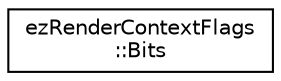 digraph "Graphical Class Hierarchy"
{
 // LATEX_PDF_SIZE
  edge [fontname="Helvetica",fontsize="10",labelfontname="Helvetica",labelfontsize="10"];
  node [fontname="Helvetica",fontsize="10",shape=record];
  rankdir="LR";
  Node0 [label="ezRenderContextFlags\l::Bits",height=0.2,width=0.4,color="black", fillcolor="white", style="filled",URL="$d8/d80/structez_render_context_flags_1_1_bits.htm",tooltip=" "];
}

